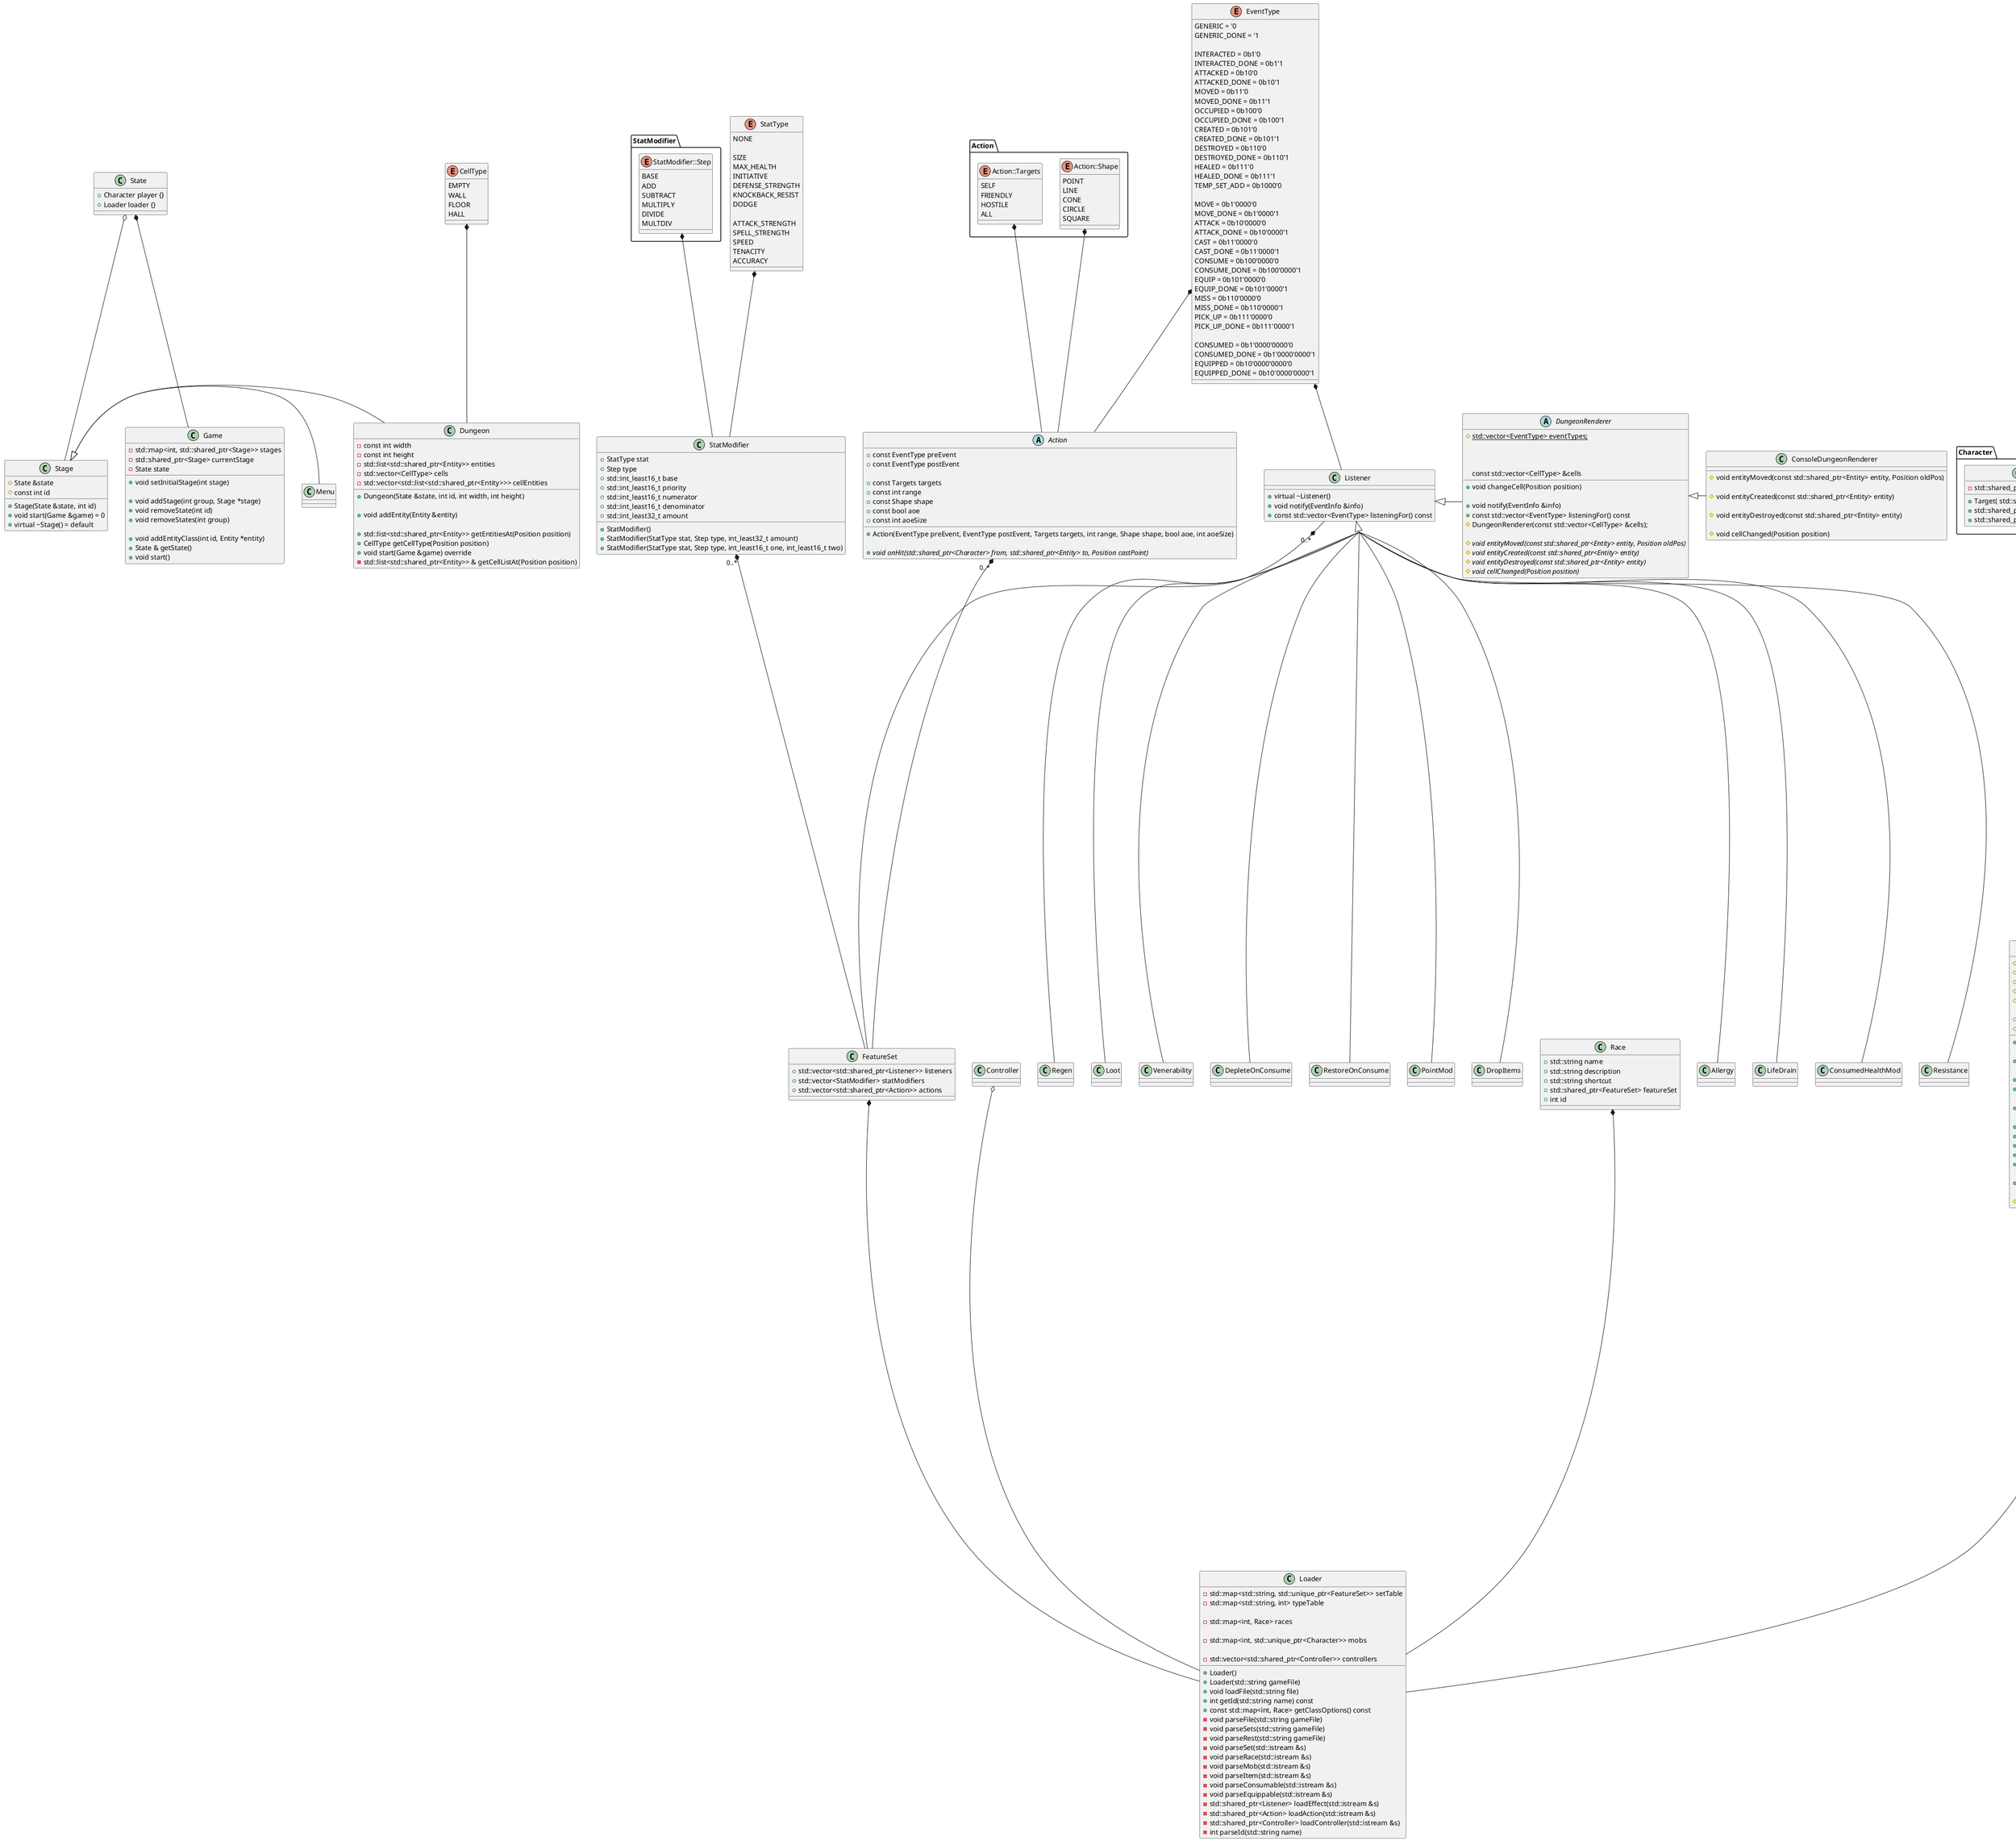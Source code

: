 @startuml
skinparam groupInheritance 3

class EventTarget {
}

package "Action" as ActionNS {

    enum Action::Shape {
        POINT
        LINE
        CONE
        CIRCLE
        SQUARE
    }

    enum Action::Targets {
        SELF
        FRIENDLY
        HOSTILE
        ALL
    }

}

package "Entity" as EntityNS {

    class Entity::Target {
        + Target( std::shared_ptr<Entity> &entity )
        + std::shared_ptr<Entity> asEntity()
        - std::shared_ptr<Entity> entity
    }

    class Entity::TempFeatureSet {
        + std::shared_ptr<FeatureSet> set
        + std::shared_ptr<Entity> source
        + EffectType effectType
        + int modNumerator
        + int modDenominator
    }

}

package "Character" as CharacterNS {
	class Character::Target {
		+ Target( std::shared_ptr<Character> &character )
		+ std::shared_ptr<Entity> asEntity()
		+ std::shared_ptr<Character> asCharacter()
		- std::shared_ptr<Character> character
	}
}

package "Item" as ItemNS {
    class Item::Target {
        + Target(std::shared_ptr<Item> item)
        + std::shared_ptr<Entity> asEntity()
        + std::shared_ptr<Item> asItem()

        - std::shared_ptr<Item> item
    }
}

package "Consumable" as ConsumableNS {
    class Consumable::Target {
        + Target(std::shared_ptr<Item> item)
        + std::shared_ptr<Entity> asEntity()
        + std::shared_ptr<Item> asItem()
        + std::shared_ptr<Consumable> asConsumable()

        - std::shared_ptr<Consumable> Consumable
    }
}

package "Equippable" as EquippableNS {
    class Equippable::Target {
        + Target(std::shared_ptr<Item> item)
        + std::shared_ptr<Entity> asEntity()
        + std::shared_ptr<Item> asItem()
        + std::shared_ptr<Equippable> asEquippable()

        - std::shared_ptr<Equippable> equippable
    }
}

enum Type {
    PASS
    MOVE
    CONSUME
    EQUIP
    INTERACT
    ATTACK
    AID
    EFFECT
}

abstract class Action {
    + const EventType preEvent
    + const EventType postEvent

    + const Targets targets
    + const int range
    + const Shape shape
    + const bool aoe
    + const int aoeSize

    + Action(EventType preEvent, EventType postEvent, Targets targets, int range, Shape shape, bool aoe, int aoeSize)

    + {abstract} void onHit(std::shared_ptr<Character> from, std::shared_ptr<Entity> to, Position castPoint)
}


class ConsoleDungeonRenderer {
    # void entityMoved(const std::shared_ptr<Entity> entity, Position oldPos)

    # void entityCreated(const std::shared_ptr<Entity> entity)

    # void entityDestroyed(const std::shared_ptr<Entity> entity)

    # void cellChanged(Position position)
}

abstract class DungeonRenderer {
    + void changeCell(Position position)

    + void notify(EventInfo &info)
    + const std::vector<EventType> listeningFor() const

    # {static} std::vector<EventType> eventTypes;

    # DungeonRenderer(const std::vector<CellType> &cells);

    # {abstract} void entityMoved(const std::shared_ptr<Entity> entity, Position oldPos)
    # {abstract} void entityCreated(const std::shared_ptr<Entity> entity)
    # {abstract} void entityDestroyed(const std::shared_ptr<Entity> entity)
    # {abstract} void cellChanged(Position position)

    const std::vector<CellType> &cells
}


class Entity {
    + void doTurn()

    + void removeFromContainers()
    + ~Entity()

    + void addListener(Listener &listener)
    + void removeListener(Listener &listener)
    + std::unique_ptr<EventTarget> getAsTarget()

    + void addModifier(StatModifier &modifier, int modNumerator = 1, int modDenominator = 1)
    + void removeModifier(StatModifier &modifier, int modNumerator = 1, int modDenominator = 1)

    + void addAction(Action &action)
    + void removeAction(Action &action)

    + void addFeatureSet(FeatureSet &featureSet, int modNumerator = 1, int modDenominator = 1)
    + void removeFeatureSet(FeatureSet &featureSet, int modNumerator = 1, int modDenominator = 1)

    + void addTemporaryFeatureSet(std::shared_ptr<Entity> source, std::shared_ptr<FeatureSet> featureSet, EffectType effectType, int numTurns)

    + bool isA(int type)

    + void damage(std::shared_ptr<Entity> source, int amount)
    + int damage(int damage)
    + void heal(std::shared_ptr<Entity> source, int amount)
    + void heal(int amount)
    + void move(std::shared_ptr<Entity> source, int distance, Direction direction)
    + void move(int distance, Direction direction)
    + void move(std::shared_ptr<Entity> source, Position destination)
    + void move(Position destination)
    + void kill(std::shared_ptr<Entity> source)
    + void destroy()
    + void interact(Character *source)

    + int getHealth()
    + void setHealth(int amount)

    + void addListReference(std::list<std::shared_ptr<Entity>> &list, std::list<std::shared_ptr<Entity>>::iterator reference)
    + void removeListReference(std::list<std::shared_ptr<Entity>> &list)

    + Position getPosition()
    + int getSize()
    + int getMaxHealth()
    + int getInitiative()
    + int getDefenceStrength()
    + int getKnockbackResist()
    + int getDodge()

    + std::shared_ptr<Entity> clone()

    # virtual Stat & getCorrespondingStat(StatModifier &modifier)

    # Position position
    # int health

    # Stat size
    # Stat maxHealth
    # Stat initiative
    # Stat defenseStrength
    # Stat knockbackResist
    # Stat dodge

    # void checkDead()

    + void trigger(EventType eventType)
    + void trigger(EventType eventType, std::shared_ptr<Entity> secondary)
    + void trigger(EventType eventType, std::vector<std::shared_ptr<Entity>> secondaries)
    + void trigger(EventType eventType, Position position)
    + void trigger(EventType eventType, Position position, std::shared_ptr<Entity> secondary)
    + void trigger(EventType eventType, Position position, std::vector<std::shared_ptr<Entity>> secondaries)
    + void trigger(EventType eventType, int integer)
    + void trigger(EventType eventType, int integer, std::shared_ptr<Entity> secondary)
    + void trigger(EventType eventType, int integer, std::vector<std::shared_ptr<Entity>> secondaries)
    + void trigger(EventType eventType, float num)
    + void trigger(EventType eventType, float num, std::shared_ptr<Entity> secondary)
    + void trigger(EventType eventType, float num, std::vector<std::shared_ptr<Entity>> secondaries)
    + void trigger(EventType eventType, double num)
    + void trigger(EventType eventType, double num, std::shared_ptr<Entity> secondary)
    + void trigger(EventType eventType, double num, std::vector<std::shared_ptr<Entity>> secondaries)
    + void trigger(EventType eventType, EventInfo::Data &reference)
    + void trigger(EventType eventType, EventInfo::Data &reference, std::shared_ptr<Entity> secondary)
    + void trigger(EventType eventType, EventInfo::Data &reference, std::vector<std::shared_ptr<Entity>> secondaries)

    - int turnCount

    - void checkTempFeatures()


    - std::map<std::list<std::shared_ptr<Entity>>*, std::list<std::shared_ptr<Entity>>::iterator> listReferences

    - std::map<EventType, std::set<std::shared_ptr<Listener>>> listeners

    - std::map<int, TempFeatureSet> tempFeatureSets

    - std::set<int> types

    - std::shared_ptr<Controller> controller
}

class Character {
    + void doTurn()

    + std::unique_ptr<EventTarget> getAsTarget()

    + void addAction(Action &action)
    + void removeAction(Action &action)

    + void give(std::shared_ptr<Item> item)

    + int getAttackStrength()
    + int getSpellStrength()
    + int getSpeed()
    + int getTenacity()
    + int getAccuracy()

    + std::shared_ptr<Entity> clone()

    # Stat & getCorrespondingStat(StatModifier &modifier)

    # Stat attackStrength
    # Stat spellStrength
    # Stat speed
    # Stat tenacity
    # Stat accuracy

    # std::list<std::shared_ptr<Item>> inventory
    # std::map<int, std::shared_ptr<Item>> slots
}

class Item {
    + Item()
    + std::unique_ptr<EventTarget> getAsTarget()
}

class Consumable {
    + Consumable()
    + std::unique_ptr<EventTarget> getAsTarget()
}

class Equippable {
    + Equippable()
    + std::unique_ptr<EventTarget> getAsTarget()
}

class Stat {
    + Stat()
    + Stat(int base)
    + int value
    + std::multiset<std::pair<int, int>> bases
    + int base
    + int shift
    + int multiplier
    + int divider
    + void update()
}

class Stage {
    + Stage(State &state, int id)
    + void start(Game &game) = 0
    + virtual ~Stage() = default

    # State &state
    # const int id
}

class Menu

class Dungeon {
    + Dungeon(State &state, int id, int width, int height)

    + void addEntity(Entity &entity)

    + std::list<std::shared_ptr<Entity>> getEntitiesAt(Position position)
    + CellType getCellType(Position position)
    + void start(Game &game) override

    - const int width
    - const int height
    - std::list<std::shared_ptr<Entity>> entities
    - std::vector<CellType> cells
    - std::vector<std::list<std::shared_ptr<Entity>>> cellEntities

    - std::list<std::shared_ptr<Entity>> & getCellListAt(Position position)
}

enum Direction {
    N
    NE
    E
    SE
    S
    SW
    W
    NW
}

enum EffectType {
    POSITIVE
    NEGATIVE
    NEUTRAL
}

enum EventType {
	GENERIC = '0
	GENERIC_DONE = '1

	INTERACTED = 0b1'0
	INTERACTED_DONE = 0b1'1
	ATTACKED = 0b10'0
	ATTACKED_DONE = 0b10'1
	MOVED = 0b11'0
	MOVED_DONE = 0b11'1
	OCCUPIED = 0b100'0
	OCCUPIED_DONE = 0b100'1
	CREATED = 0b101'0
    CREATED_DONE = 0b101'1
    DESTROYED = 0b110'0
    DESTROYED_DONE = 0b110'1
	HEALED = 0b111'0
	HEALED_DONE = 0b111'1
    TEMP_SET_ADD = 0b1000'0

	MOVE = 0b1'0000'0
	MOVE_DONE = 0b1'0000'1
	ATTACK = 0b10'0000'0
	ATTACK_DONE = 0b10'0000'1
	CAST = 0b11'0000'0
	CAST_DONE = 0b11'0000'1
	CONSUME = 0b100'0000'0
	CONSUME_DONE = 0b100'0000'1
	EQUIP = 0b101'0000'0
	EQUIP_DONE = 0b101'0000'1
	MISS = 0b110'0000'0
	MISS_DONE = 0b110'0000'1
    PICK_UP = 0b111'0000'0
    PICK_UP_DONE = 0b111'0000'1

	CONSUMED = 0b1'0000'0000'0
	CONSUMED_DONE = 0b1'0000'0000'1
    EQUIPPED = 0b10'0000'0000'0
    EQUIPPED_DONE = 0b10'0000'0000'1
}

class Position {
    + int row
    + int col
    + Position()
    + Position(int row, int col)
    + Position(const Position &other)
    + Position(Position &&other)
    + Position &operator=(const Position &other)
    + Position &operator=(Position &&other)
    + Position operator+(const Position &other)
}

enum Size {
    MINISCULE
    SMALL
    MEDIUM
    LARGE
}

enum StatType {
    NONE

    SIZE
    MAX_HEALTH
    INITIATIVE
    DEFENSE_STRENGTH
    KNOCKBACK_RESIST
    DODGE

    ATTACK_STRENGTH
    SPELL_STRENGTH
    SPEED
    TENACITY
    ACCURACY
}

enum CellType {
    EMPTY
    WALL
    FLOOR
    HALL
}

package "EventInfo" as EventInfoNS {
    class EventInfo::Data{
        + Position position
        + int integer1
        + int integer2
        + double doubleFloat
        + float float1
        + float float2
    }
}

class EventInfo {
    + Position eventPosition
    + int eventInteger
    + int eventInteger2
    + double eventDouble
    + float eventFloat
    + Data *eventDataPointer
    + EventType eventType
    + std::unique_ptr<EventTarget> primary
    + std::unique_ptr<EventTarget> secondary
    + std::vector<std::unique_ptr<EventTarget>> secondaries
}

class EventTarget {
    + virtual ~EventTarget()
    + std::shared_ptr<Entity> asEntity()
    + std::shared_ptr<Character> asCharacter()
    + std::shared_ptr<Item> asItem()
    + std::shared_ptr<Consumable> asConsumable()
    + std::shared_ptr<Equipable> asEquippable()
}

class FeatureSet {
    + std::vector<std::shared_ptr<Listener>> listeners
    + std::vector<StatModifier> statModifiers
    + std::vector<std::shared_ptr<Action>> actions
}

class Game {
    + void setInitialStage(int stage)

    + void addStage(int group, Stage *stage)
    + void removeState(int id)
    + void removeStates(int group)

    + void addEntityClass(int id, Entity *entity)
    + State & getState()
    + void start()

    - std::map<int, std::shared_ptr<Stage>> stages
    - std::shared_ptr<Stage> currentStage
    - State state
}

class Listener {
    + virtual ~Listener()
    + void notify(EventInfo &info)
    + const std::vector<EventType> listeningFor() const
}

class Race {
    + std::string name
    + std::string description
    + std::string shortcut
    + std::shared_ptr<FeatureSet> featureSet
    + int id
}

class State {
    + Character player {}
    + Loader loader {}
}

package "StatModifier" as StatModifierNS {
     enum StatModifier::Step {
        BASE
        ADD
        SUBTRACT
        MULTIPLY
        DIVIDE
        MULTDIV
     }
}

class StatModifier {
    + StatType stat
    + Step type
    + std::int_least16_t base
    + std::int_least16_t priority
    + std::int_least16_t numerator
    + std::int_least16_t denominator
    + std::int_least32_t amount
    + StatModifier()
    + StatModifier(StatType stat, Step type, int_least32_t amount)
    + StatModifier(StatType stat, Step type, int_least16_t one, int_least16_t two)
}

class Loader {
    + Loader()
    + Loader(std::string gameFile)
    + void loadFile(std::string file)
    + int getId(std::string name) const
    + const std::map<int, Race> getClassOptions() const
    - void parseFile(std::string gameFile)
    - void parseSets(std::string gameFile)
    - void parseRest(std::string gameFile)
    - void parseSet(std::istream &s)
    - void parseRace(std::istream &s)
    - void parseMob(std::istream &s)
    - void parseItem(std::istream &s)
    - void parseConsumable(std::istream &s)
    - void parseEquippable(std::istream &s)
    - std::shared_ptr<Listener> loadEffect(std::istream &s)
    - std::shared_ptr<Action> loadAction(std::istream &s)
    - std::shared_ptr<Controller> loadController(std::istream &s)
    - int parseId(std::string name)

    - std::map<std::string, std::unique_ptr<FeatureSet>> setTable
    - std::map<std::string, int> typeTable

    - std::map<int, Race> races

    - std::map<int, std::unique_ptr<Character>> mobs

    - std::vector<std::shared_ptr<Controller>> controllers
}

Entity::TempFeatureSet *-- Entity

EventInfo::Data *-- EventInfo

Stage <|- Menu
Stage <|- Dungeon

Action::Shape *-- Action
Action::Targets *-- Action

EventType *-- Action
EventType *-- Listener

Listener <|- DungeonRenderer

DungeonRenderer <|- ConsoleDungeonRenderer

EventTarget <|- Entity::Target
EventTarget <|- Character::Target
EventTarget <|- Item::Target
EventTarget <|- Consumable::Target
EventTarget <|- Equippable::Target

Entity <|- Item
Entity <|- Character
Item <|- Consumable
Item <|- Equippable

Entity::Target .. Entity
Character::Target .. Character
Item::Target .. Item
Consumable::Target .. Consumable
Equippable::Target .. Equippable

Stat "6" *-- Entity
Stat "11" *-- Character

Position *-- Entity

State *-- Game
State o-- Stage

Race *-- Loader
FeatureSet *-- Loader
Character *-- Loader
Controller o-- Loader

Listener <|-- Allergy
Listener <|-- LifeDrain
Listener <|-- ConsumedHealthMod
Listener <|-- Resistance
Listener <|-- Regen
Listener <|-- Loot
Listener <|-- Venerability
Listener <|-- DepleteOnConsume
Listener <|-- RestoreOnConsume
Listener <|-- PointMod
Listener <|-- DropItems

StatModifier "0..*" *-- FeatureSet
Action "0..*" *-- FeatureSet
Listener "0..*" *-- FeatureSet

Type *-- Command
Direction *-- Command
EffectType *-- Consumable

StatType *-- StatModifier

StatModifier::Step *-- StatModifier

CellType *-- Dungeon

@enduml